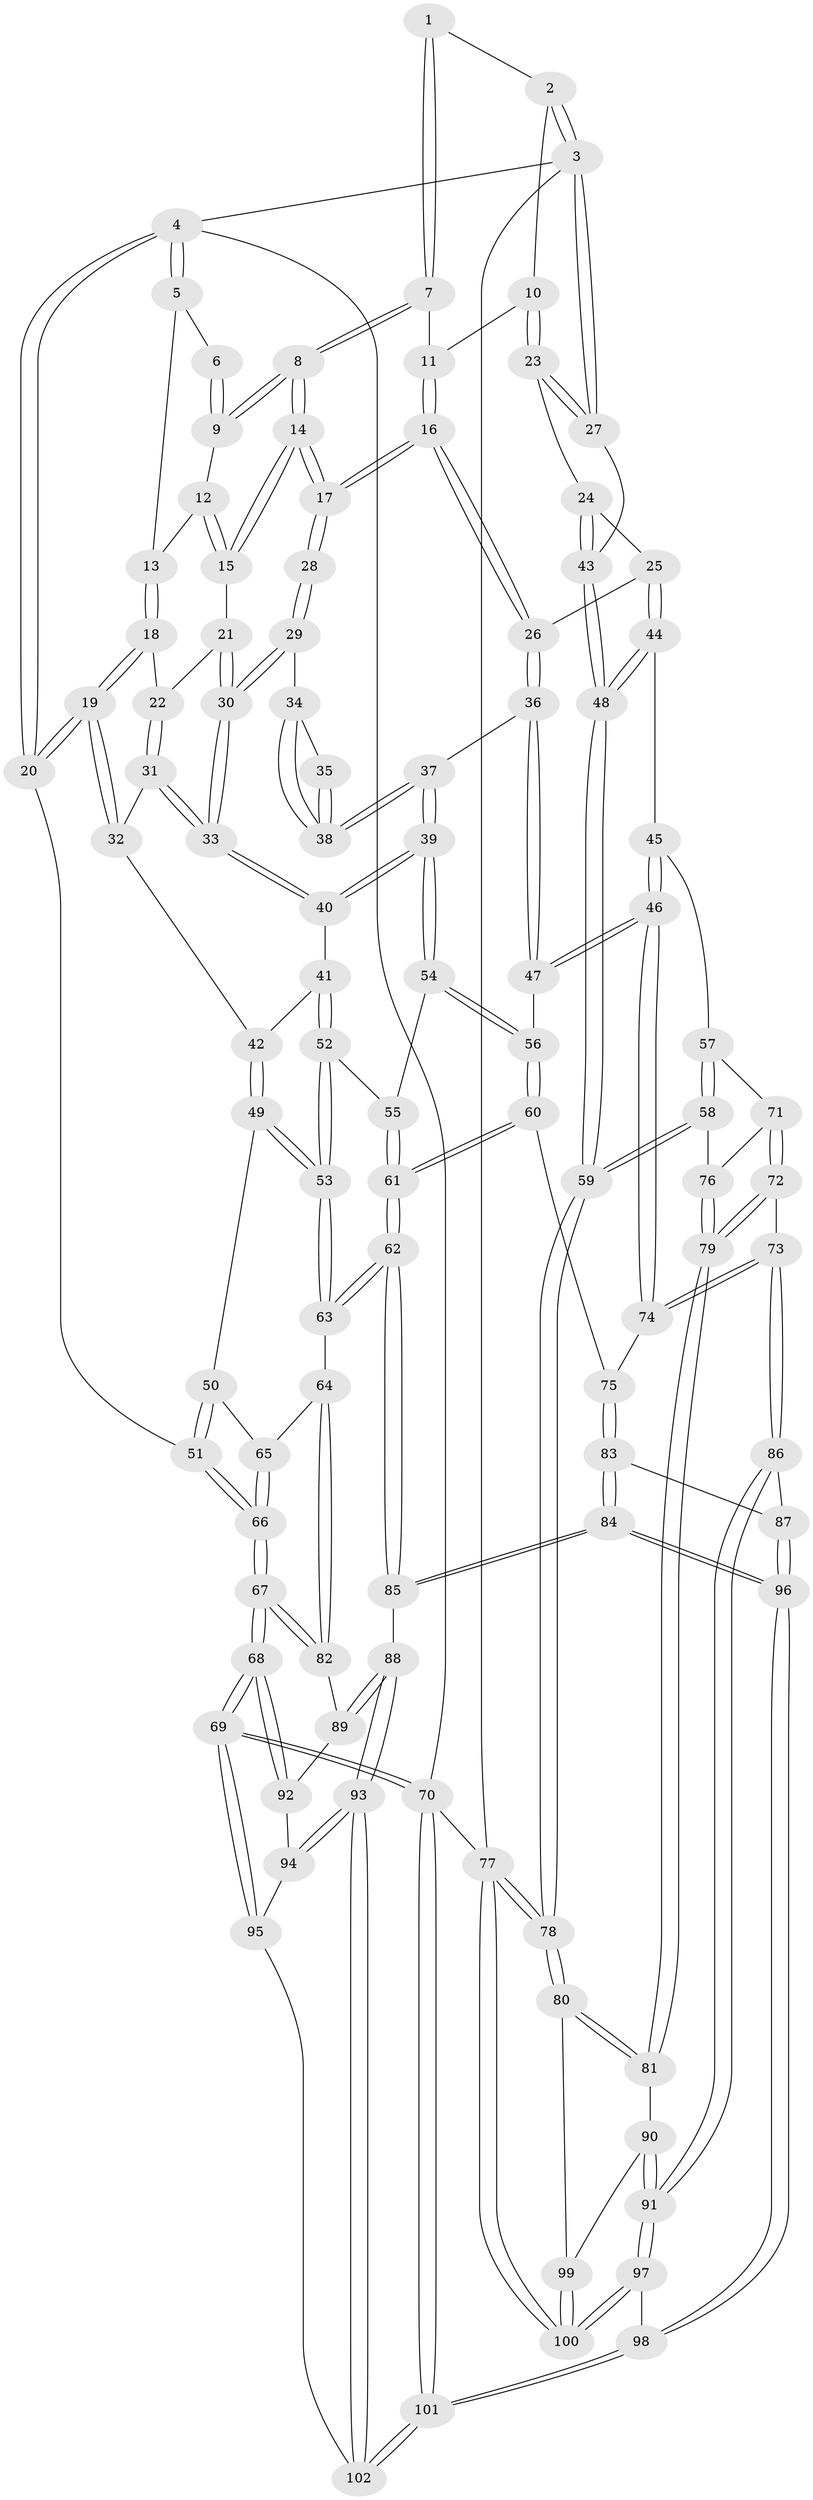 // Generated by graph-tools (version 1.1) at 2025/12/02/27/25 16:12:00]
// undirected, 102 vertices, 252 edges
graph export_dot {
graph [start="1"]
  node [color=gray90,style=filled];
  1 [pos="+0.7450183845453614+0"];
  2 [pos="+0.8963579782804281+0"];
  3 [pos="+1+0"];
  4 [pos="+0+0"];
  5 [pos="+0.29615359396993934+0"];
  6 [pos="+0.652672195786882+0"];
  7 [pos="+0.7562051056491585+0.03865173568077666"];
  8 [pos="+0.6697628433945675+0.16805370103082576"];
  9 [pos="+0.5908883226366637+0.08703203335061344"];
  10 [pos="+0.9205793996816016+0.14929270620615526"];
  11 [pos="+0.8504212924575426+0.14897755885683278"];
  12 [pos="+0.5332466104047033+0.10590399766243729"];
  13 [pos="+0.29851417259058355+0.030120796095480313"];
  14 [pos="+0.6735682142308848+0.19094595253804897"];
  15 [pos="+0.526036706685044+0.2129531563112504"];
  16 [pos="+0.7247701514614108+0.2464628639978257"];
  17 [pos="+0.6944943630955012+0.2235624923647568"];
  18 [pos="+0.2915203724452242+0.055521800126857146"];
  19 [pos="+0+0.2704065088346036"];
  20 [pos="+0+0.27798505857546285"];
  21 [pos="+0.5198666369421375+0.21933023861566664"];
  22 [pos="+0.30028682970067844+0.09023315148537915"];
  23 [pos="+0.924881248950701+0.15251858653361464"];
  24 [pos="+0.8600762594633045+0.3207443234240238"];
  25 [pos="+0.8108653255592086+0.3430568113940107"];
  26 [pos="+0.7511758728189959+0.3224983737832064"];
  27 [pos="+1+0.24810062653391013"];
  28 [pos="+0.6496450474748265+0.25186413064285984"];
  29 [pos="+0.5337808447900498+0.2806376333715073"];
  30 [pos="+0.5093668289396234+0.2742709653068879"];
  31 [pos="+0.3010455469389341+0.10280411997876235"];
  32 [pos="+0.26847469251745737+0.26121845626792345"];
  33 [pos="+0.4618663250613611+0.3207440685159826"];
  34 [pos="+0.543482060139787+0.28745920803516"];
  35 [pos="+0.6132444000109315+0.2950117174598435"];
  36 [pos="+0.6964117518803022+0.38407306140835534"];
  37 [pos="+0.6066703415152626+0.3755055358673363"];
  38 [pos="+0.5945227622331313+0.3325648425690914"];
  39 [pos="+0.5132495744205666+0.422368930502058"];
  40 [pos="+0.45292560804007514+0.3538180223201264"];
  41 [pos="+0.35051498162628936+0.38168895546232573"];
  42 [pos="+0.2706606071386381+0.3507675369629801"];
  43 [pos="+1+0.36272453460385795"];
  44 [pos="+0.8331797744800671+0.3937028184611308"];
  45 [pos="+0.8461658978375537+0.47822674247361524"];
  46 [pos="+0.7098193830705436+0.5519650695369821"];
  47 [pos="+0.6878431204642055+0.5380557528009127"];
  48 [pos="+1+0.45804292797709867"];
  49 [pos="+0.1697728303359102+0.42373021486730145"];
  50 [pos="+0.1128831157144346+0.43038595098088295"];
  51 [pos="+0+0.29096914977788957"];
  52 [pos="+0.36304918456204266+0.5061391701182409"];
  53 [pos="+0.31416996498228944+0.5877029386727595"];
  54 [pos="+0.5173897969376602+0.46553530348509514"];
  55 [pos="+0.48043712666855115+0.49655915355385427"];
  56 [pos="+0.6169232068000153+0.5479393142637666"];
  57 [pos="+0.9319791040831095+0.5275314595372862"];
  58 [pos="+1+0.5203591761404257"];
  59 [pos="+1+0.46747817477759207"];
  60 [pos="+0.556989213406242+0.6369904848341422"];
  61 [pos="+0.4294710150514864+0.7224865316784165"];
  62 [pos="+0.404669594519172+0.7497275220906274"];
  63 [pos="+0.31616136500590497+0.625885259126707"];
  64 [pos="+0.1347945754589605+0.633265784243052"];
  65 [pos="+0.11332182393190089+0.5240319273962762"];
  66 [pos="+0+0.734996553740804"];
  67 [pos="+0+0.7418451334690462"];
  68 [pos="+0+0.7880953040339972"];
  69 [pos="+0+0.9550764033698872"];
  70 [pos="+0+1"];
  71 [pos="+0.8568514523634002+0.6139194091061326"];
  72 [pos="+0.8108004199594082+0.6556046306171256"];
  73 [pos="+0.7918917584928834+0.6564045607317639"];
  74 [pos="+0.7466660120397901+0.6227644406052268"];
  75 [pos="+0.6583030870551301+0.7045135164159245"];
  76 [pos="+0.9576834465269304+0.654294399454422"];
  77 [pos="+1+1"];
  78 [pos="+1+0.8506282609609367"];
  79 [pos="+0.9204518432859677+0.7277088308346582"];
  80 [pos="+1+0.8455741131521051"];
  81 [pos="+0.9433453867394161+0.7786564933533734"];
  82 [pos="+0.10117147231385201+0.67868511718765"];
  83 [pos="+0.6452628529107199+0.7950561068746125"];
  84 [pos="+0.48925844177783473+0.8356197798900183"];
  85 [pos="+0.40422922472678086+0.7809662119496183"];
  86 [pos="+0.7551696713328866+0.8235039635403345"];
  87 [pos="+0.7369834834895728+0.8252792314343669"];
  88 [pos="+0.4005972717604073+0.7836966990668601"];
  89 [pos="+0.1659407559915592+0.7742029883943468"];
  90 [pos="+0.8355477157088412+0.8735395565473482"];
  91 [pos="+0.8337798199811972+0.873786327766011"];
  92 [pos="+0.14022928496249334+0.8197189902494318"];
  93 [pos="+0.34482458401474936+0.8689364465451854"];
  94 [pos="+0.139688689307206+0.8635672026511352"];
  95 [pos="+0.12192256675397384+0.9202889272816679"];
  96 [pos="+0.5984944689299645+1"];
  97 [pos="+0.6992789636087468+1"];
  98 [pos="+0.6232464543617819+1"];
  99 [pos="+0.8932872297772805+0.9191583235607738"];
  100 [pos="+1+1"];
  101 [pos="+0.2623555280395337+1"];
  102 [pos="+0.25830376829779833+1"];
  1 -- 2;
  1 -- 7;
  1 -- 7;
  2 -- 3;
  2 -- 3;
  2 -- 10;
  3 -- 4;
  3 -- 27;
  3 -- 27;
  3 -- 77;
  4 -- 5;
  4 -- 5;
  4 -- 20;
  4 -- 20;
  4 -- 70;
  5 -- 6;
  5 -- 13;
  6 -- 9;
  6 -- 9;
  7 -- 8;
  7 -- 8;
  7 -- 11;
  8 -- 9;
  8 -- 9;
  8 -- 14;
  8 -- 14;
  9 -- 12;
  10 -- 11;
  10 -- 23;
  10 -- 23;
  11 -- 16;
  11 -- 16;
  12 -- 13;
  12 -- 15;
  12 -- 15;
  13 -- 18;
  13 -- 18;
  14 -- 15;
  14 -- 15;
  14 -- 17;
  14 -- 17;
  15 -- 21;
  16 -- 17;
  16 -- 17;
  16 -- 26;
  16 -- 26;
  17 -- 28;
  17 -- 28;
  18 -- 19;
  18 -- 19;
  18 -- 22;
  19 -- 20;
  19 -- 20;
  19 -- 32;
  19 -- 32;
  20 -- 51;
  21 -- 22;
  21 -- 30;
  21 -- 30;
  22 -- 31;
  22 -- 31;
  23 -- 24;
  23 -- 27;
  23 -- 27;
  24 -- 25;
  24 -- 43;
  24 -- 43;
  25 -- 26;
  25 -- 44;
  25 -- 44;
  26 -- 36;
  26 -- 36;
  27 -- 43;
  28 -- 29;
  28 -- 29;
  29 -- 30;
  29 -- 30;
  29 -- 34;
  30 -- 33;
  30 -- 33;
  31 -- 32;
  31 -- 33;
  31 -- 33;
  32 -- 42;
  33 -- 40;
  33 -- 40;
  34 -- 35;
  34 -- 38;
  34 -- 38;
  35 -- 38;
  35 -- 38;
  36 -- 37;
  36 -- 47;
  36 -- 47;
  37 -- 38;
  37 -- 38;
  37 -- 39;
  37 -- 39;
  39 -- 40;
  39 -- 40;
  39 -- 54;
  39 -- 54;
  40 -- 41;
  41 -- 42;
  41 -- 52;
  41 -- 52;
  42 -- 49;
  42 -- 49;
  43 -- 48;
  43 -- 48;
  44 -- 45;
  44 -- 48;
  44 -- 48;
  45 -- 46;
  45 -- 46;
  45 -- 57;
  46 -- 47;
  46 -- 47;
  46 -- 74;
  46 -- 74;
  47 -- 56;
  48 -- 59;
  48 -- 59;
  49 -- 50;
  49 -- 53;
  49 -- 53;
  50 -- 51;
  50 -- 51;
  50 -- 65;
  51 -- 66;
  51 -- 66;
  52 -- 53;
  52 -- 53;
  52 -- 55;
  53 -- 63;
  53 -- 63;
  54 -- 55;
  54 -- 56;
  54 -- 56;
  55 -- 61;
  55 -- 61;
  56 -- 60;
  56 -- 60;
  57 -- 58;
  57 -- 58;
  57 -- 71;
  58 -- 59;
  58 -- 59;
  58 -- 76;
  59 -- 78;
  59 -- 78;
  60 -- 61;
  60 -- 61;
  60 -- 75;
  61 -- 62;
  61 -- 62;
  62 -- 63;
  62 -- 63;
  62 -- 85;
  62 -- 85;
  63 -- 64;
  64 -- 65;
  64 -- 82;
  64 -- 82;
  65 -- 66;
  65 -- 66;
  66 -- 67;
  66 -- 67;
  67 -- 68;
  67 -- 68;
  67 -- 82;
  67 -- 82;
  68 -- 69;
  68 -- 69;
  68 -- 92;
  68 -- 92;
  69 -- 70;
  69 -- 70;
  69 -- 95;
  69 -- 95;
  70 -- 101;
  70 -- 101;
  70 -- 77;
  71 -- 72;
  71 -- 72;
  71 -- 76;
  72 -- 73;
  72 -- 79;
  72 -- 79;
  73 -- 74;
  73 -- 74;
  73 -- 86;
  73 -- 86;
  74 -- 75;
  75 -- 83;
  75 -- 83;
  76 -- 79;
  76 -- 79;
  77 -- 78;
  77 -- 78;
  77 -- 100;
  77 -- 100;
  78 -- 80;
  78 -- 80;
  79 -- 81;
  79 -- 81;
  80 -- 81;
  80 -- 81;
  80 -- 99;
  81 -- 90;
  82 -- 89;
  83 -- 84;
  83 -- 84;
  83 -- 87;
  84 -- 85;
  84 -- 85;
  84 -- 96;
  84 -- 96;
  85 -- 88;
  86 -- 87;
  86 -- 91;
  86 -- 91;
  87 -- 96;
  87 -- 96;
  88 -- 89;
  88 -- 89;
  88 -- 93;
  88 -- 93;
  89 -- 92;
  90 -- 91;
  90 -- 91;
  90 -- 99;
  91 -- 97;
  91 -- 97;
  92 -- 94;
  93 -- 94;
  93 -- 94;
  93 -- 102;
  93 -- 102;
  94 -- 95;
  95 -- 102;
  96 -- 98;
  96 -- 98;
  97 -- 98;
  97 -- 100;
  97 -- 100;
  98 -- 101;
  98 -- 101;
  99 -- 100;
  99 -- 100;
  101 -- 102;
  101 -- 102;
}
